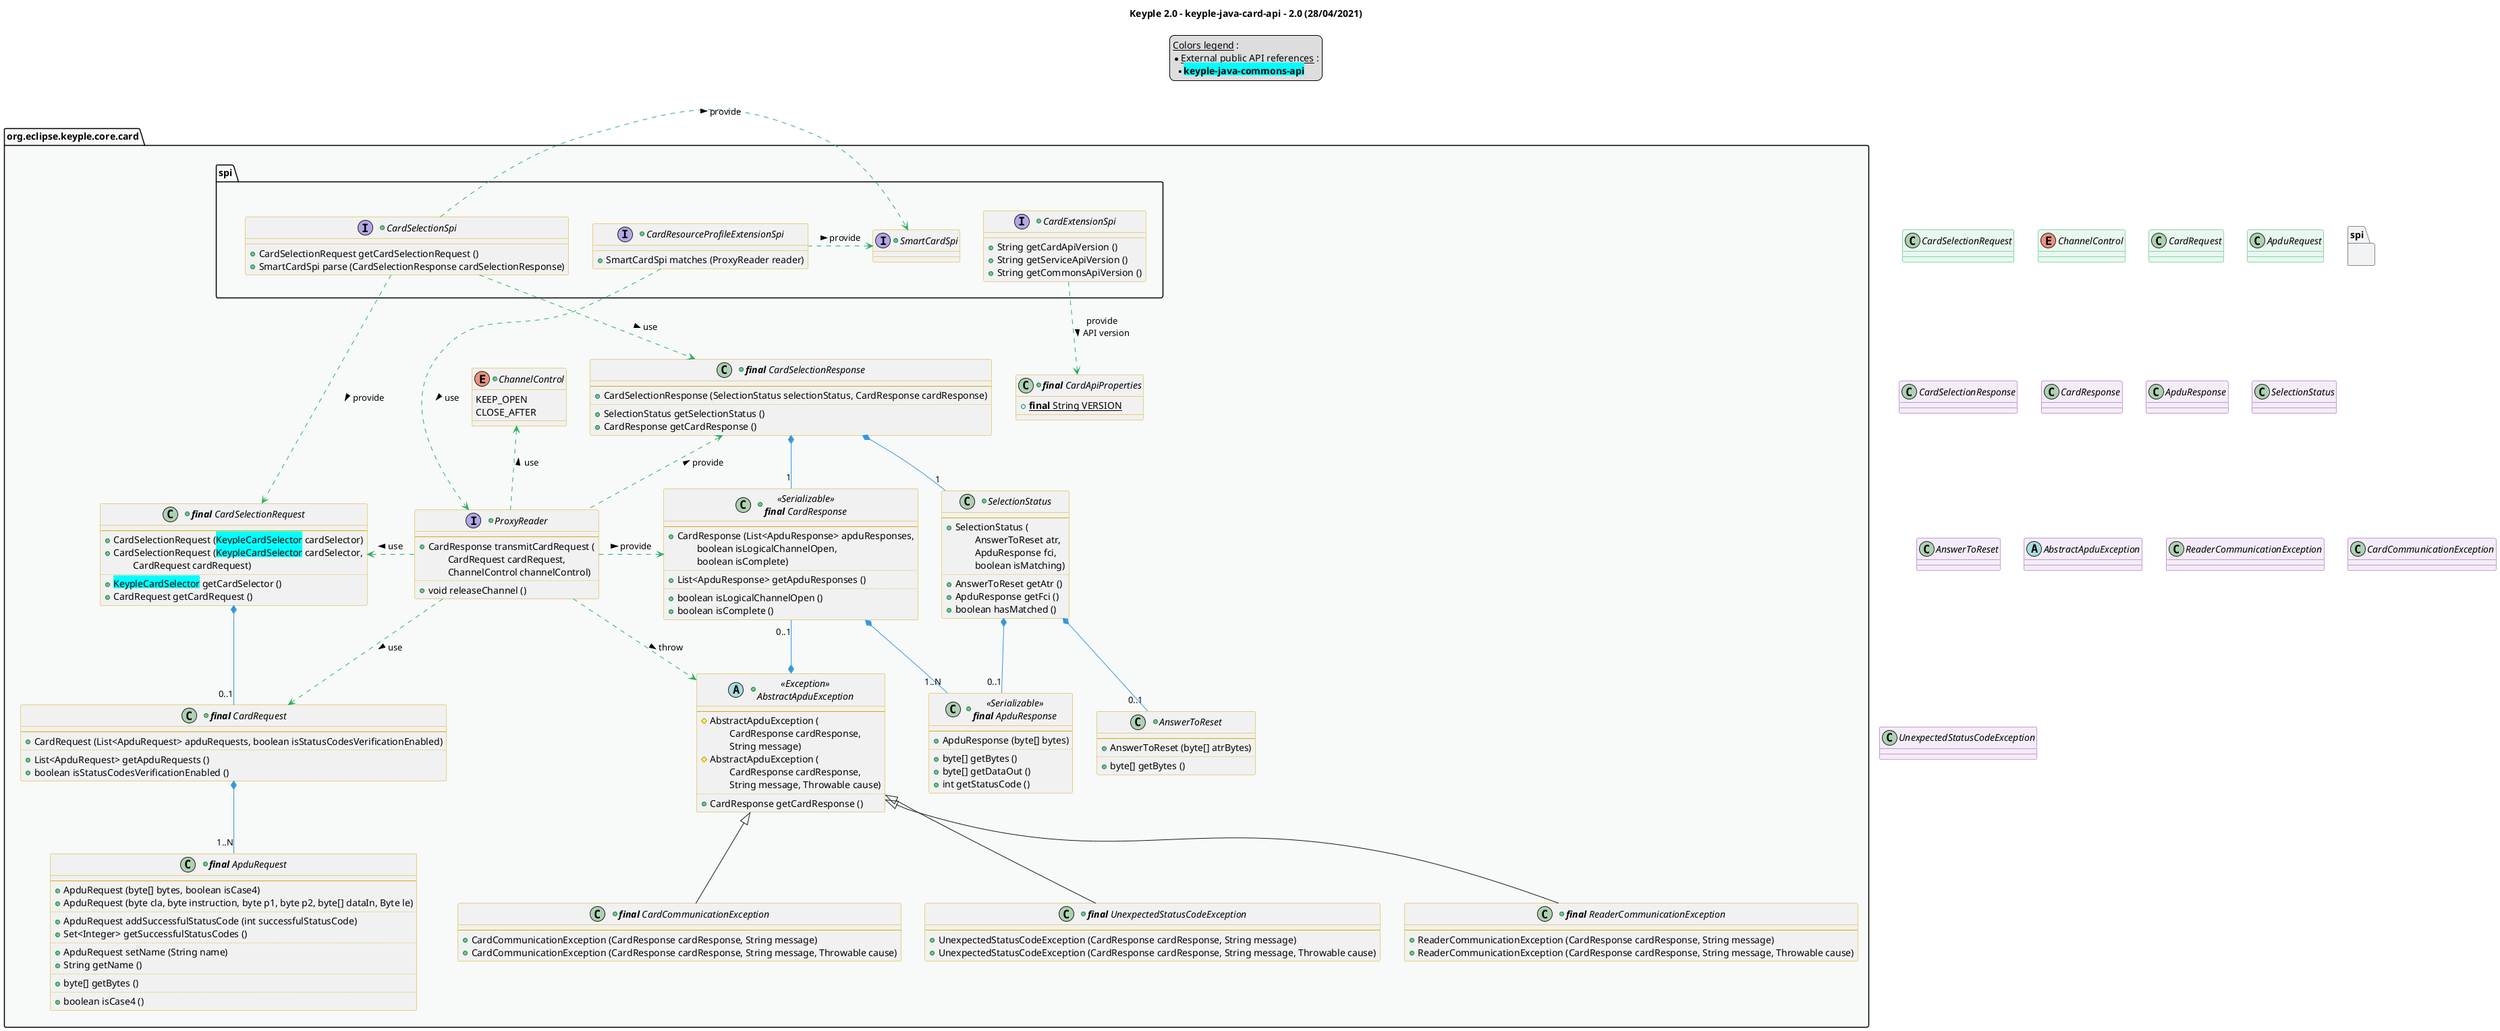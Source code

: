 @startuml
title
        Keyple 2.0 - keyple-java-card-api - 2.0 (28/04/2021)
end title

' == THEME ==

'Couleurs issues de : https://htmlcolorcodes.com/fr/tableau-de-couleur/tableau-de-couleur-design-plat/
!define C_GREY1 F8F9F9
!define C_GREY2 F2F3F4
!define C_GREY3 E5E7E9
!define C_GREY4 D7DBDD
!define C_GREY5 CACFD2
!define C_GREY6 BDC3C7
!define C_LINK 3498DB
!define C_USE 27AE60

skinparam Shadowing false
skinparam ClassFontStyle italic
skinparam ClassBorderColor #D4AC0D
skinparam stereotypeABorderColor #A9DCDF
skinparam stereotypeIBorderColor #B4A7E5
skinparam stereotypeCBorderColor #ADD1B2
skinparam stereotypeEBorderColor #EB93DF
' Red
skinparam ClassBackgroundColor<<red>> #FDEDEC
skinparam ClassBorderColor<<red>> #E74C3C
hide <<red>> stereotype
' Purple
skinparam ClassBackgroundColor<<purple>> #F4ECF7
skinparam ClassBorderColor<<purple>> #8E44AD
hide <<purple>> stereotype
' blue
skinparam ClassBackgroundColor<<blue>> #EBF5FB
skinparam ClassBorderColor<<blue>> #3498DB
hide <<blue>> stereotype
' Green
skinparam ClassBackgroundColor<<green>> #E9F7EF
skinparam ClassBorderColor<<green>> #27AE60
hide <<green>> stereotype
' Grey
skinparam ClassBackgroundColor<<grey>> #EAECEE
skinparam ClassBorderColor<<grey>> #2C3E50
hide <<grey>> stereotype

' == CONTENT ==

legend top
    __Colors legend__ :
    * __External public API references__ :
    ** <back:cyan>**keyple-java-commons-api**</back>
end legend

package "org.eclipse.keyple.core.card" as api {
    +class "**final** CardApiProperties" as ApiProperties {
        +{static} **final** String VERSION
    }
    +interface ProxyReader {
        --
        +CardResponse transmitCardRequest (
        \tCardRequest cardRequest,
        \tChannelControl channelControl)
        ..
        +void releaseChannel ()
    }
    ' REQUEST
    together {
        +enum ChannelControl {
            KEEP_OPEN
            CLOSE_AFTER
        }
        +class "**final** CardSelectionRequest" as CardSelectionRequest {
            --
            +CardSelectionRequest (<back:cyan>KeypleCardSelector</back> cardSelector)
            +CardSelectionRequest (<back:cyan>KeypleCardSelector</back> cardSelector,
                \tCardRequest cardRequest)
            ..
            +<back:cyan>KeypleCardSelector</back> getCardSelector ()
            +CardRequest getCardRequest ()
        }
        +class "**final** CardRequest" as CardRequest {
            --
            +CardRequest (List<ApduRequest> apduRequests, boolean isStatusCodesVerificationEnabled)
            ..
            +List<ApduRequest> getApduRequests ()
            +boolean isStatusCodesVerificationEnabled ()
        }
        +class "**final** ApduRequest" as ApduRequest {
            --
            +ApduRequest (byte[] bytes, boolean isCase4)
            +ApduRequest (byte cla, byte instruction, byte p1, byte p2, byte[] dataIn, Byte le)
            ..
            +ApduRequest addSuccessfulStatusCode (int successfulStatusCode)
            +Set<Integer> getSuccessfulStatusCodes ()
            ..
            +ApduRequest setName (String name)
            +String getName ()
            ..
            +byte[] getBytes ()
            ..
            +boolean isCase4 ()
        }
    }
    ' RESPONSE
    together {
        +class "**final** CardSelectionResponse" as CardSelectionResponse {
            --
            +CardSelectionResponse (SelectionStatus selectionStatus, CardResponse cardResponse)
            ..
            +SelectionStatus getSelectionStatus ()
            +CardResponse getCardResponse ()
        }
        +class "<<Serializable>>\n**final** CardResponse" as CardResponse {
            --
            +CardResponse (List<ApduResponse> apduResponses,
                \tboolean isLogicalChannelOpen,
                \tboolean isComplete)
            ..
            +List<ApduResponse> getApduResponses ()
            ..
            +boolean isLogicalChannelOpen ()
            +boolean isComplete ()
        }
        +class "<<Serializable>>\n**final** ApduResponse" as ApduResponse {
            --
            +ApduResponse (byte[] bytes)
            ..
            +byte[] getBytes ()
            +byte[] getDataOut ()
            +int getStatusCode ()
        }
        +class SelectionStatus {
            --
            +SelectionStatus (
                \tAnswerToReset atr,
                \tApduResponse fci,
                \tboolean isMatching)
            ..
            +AnswerToReset getAtr ()
            +ApduResponse getFci ()
            +boolean hasMatched ()
        }
        +class AnswerToReset {
            --
            +AnswerToReset (byte[] atrBytes)
            ..
            +byte[] getBytes ()
        }
    }
    ' SPI
    package spi {
        +interface CardExtensionSpi {
            +String getCardApiVersion ()
            +String getServiceApiVersion ()
            +String getCommonsApiVersion ()
        }
        +interface CardSelectionSpi {
            +CardSelectionRequest getCardSelectionRequest ()
            +SmartCardSpi parse (CardSelectionResponse cardSelectionResponse)
        }
        +interface SmartCardSpi {
        }
        +interface CardResourceProfileExtensionSpi {
            +SmartCardSpi matches (ProxyReader reader)
        }
    }
    +abstract class "<<Exception>>\nAbstractApduException" as AbstractApduException {
        --
        #AbstractApduException (
            \tCardResponse cardResponse,
            \tString message)
        #AbstractApduException (
            \tCardResponse cardResponse,
            \tString message, Throwable cause)
        ..
        +CardResponse getCardResponse ()
    }
    +class "**final** ReaderCommunicationException" as ReaderCommunicationException extends AbstractApduException {
        --
        +ReaderCommunicationException (CardResponse cardResponse, String message)
        +ReaderCommunicationException (CardResponse cardResponse, String message, Throwable cause)
    }
    +class "**final** CardCommunicationException" as CardCommunicationException extends AbstractApduException {
        --
        +CardCommunicationException (CardResponse cardResponse, String message)
        +CardCommunicationException (CardResponse cardResponse, String message, Throwable cause)
    }
    +class "**final** UnexpectedStatusCodeException" as UnexpectedStatusCodeException extends AbstractApduException {
        --
        +UnexpectedStatusCodeException (CardResponse cardResponse, String message)
        +UnexpectedStatusCodeException (CardResponse cardResponse, String message, Throwable cause)
    }
}

' Associations

CardExtensionSpi ..> ApiProperties #C_USE : provide\nAPI version >

CardSelectionSpi .right.> SmartCardSpi #C_USE : provide >
CardSelectionSpi ..> CardSelectionRequest #C_USE : provide >
CardSelectionSpi ..> CardSelectionResponse #C_USE : use >

CardResourceProfileExtensionSpi .left.> SmartCardSpi #C_USE : provide >
CardResourceProfileExtensionSpi ..> ProxyReader #C_USE : use >

CardSelectionRequest *-- "0..1" CardRequest #C_LINK

CardRequest *-- "1..N" ApduRequest #C_LINK

CardSelectionResponse *-- "1" CardResponse #C_LINK
CardSelectionResponse *-- "1" SelectionStatus #C_LINK

CardResponse *-- "1..N" ApduResponse #C_LINK

SelectionStatus *-- "0..1" ApduResponse  #C_LINK
SelectionStatus *-- "0..1" AnswerToReset  #C_LINK

AbstractApduException *-up- "0..1" CardResponse #C_LINK

ProxyReader .left.> CardSelectionRequest #C_USE : use >
ProxyReader ..> CardRequest #C_USE : use >
ProxyReader .up.> ChannelControl #C_USE : use >

ProxyReader .up.> CardSelectionResponse #C_USE : provide >
ProxyReader .> CardResponse #C_USE : provide >
ProxyReader ..> AbstractApduException #C_USE : throw >

' == LAYOUT ==

SmartCardSpi -[hidden]right- CardResourceProfileExtensionSpi
spi -[hidden]- CardSelectionRequest
spi -[hidden]- CardSelectionResponse

' == STYLE ==

package api #C_GREY1 {}
package spi #C_GREY2 {}

class CardSelectionRequest <<green>>
enum ChannelControl <<green>>
class CardRequest <<green>>
class ApduRequest <<green>>

class CardSelectionResponse <<purple>>
class CardResponse <<purple>>
class ApduResponse <<purple>>
class SelectionStatus <<purple>>
class AnswerToReset <<purple>>
abstract class AbstractApduException <<purple>>
class ReaderCommunicationException <<purple>>
class CardCommunicationException <<purple>>
class UnexpectedStatusCodeException <<purple>>

@enduml